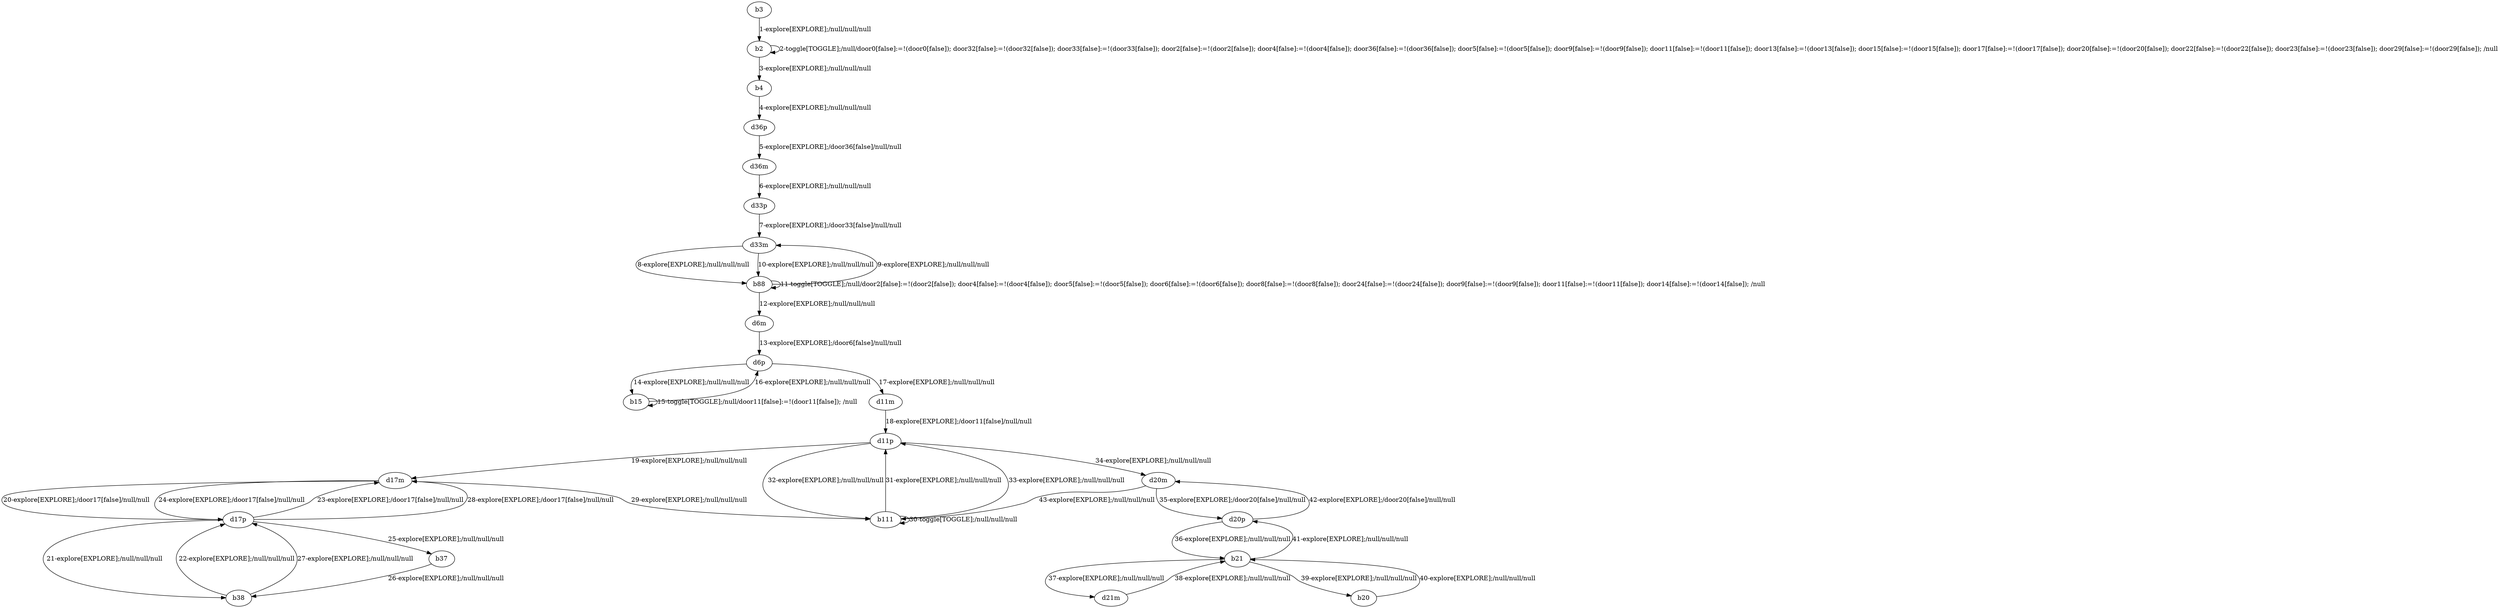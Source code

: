 # Total number of goals covered by this test: 12
# b20 --> b21
# b21 --> b20
# b21 --> d20p
# b38 --> d17p
# d20p --> b21
# d11p --> b111
# d17m --> d17p
# d17p --> b38
# d17p --> b37
# b37 --> b38
# d20p --> d20m
# d17p --> d17m

digraph g {
"b3" -> "b2" [label = "1-explore[EXPLORE];/null/null/null"];
"b2" -> "b2" [label = "2-toggle[TOGGLE];/null/door0[false]:=!(door0[false]); door32[false]:=!(door32[false]); door33[false]:=!(door33[false]); door2[false]:=!(door2[false]); door4[false]:=!(door4[false]); door36[false]:=!(door36[false]); door5[false]:=!(door5[false]); door9[false]:=!(door9[false]); door11[false]:=!(door11[false]); door13[false]:=!(door13[false]); door15[false]:=!(door15[false]); door17[false]:=!(door17[false]); door20[false]:=!(door20[false]); door22[false]:=!(door22[false]); door23[false]:=!(door23[false]); door29[false]:=!(door29[false]); /null"];
"b2" -> "b4" [label = "3-explore[EXPLORE];/null/null/null"];
"b4" -> "d36p" [label = "4-explore[EXPLORE];/null/null/null"];
"d36p" -> "d36m" [label = "5-explore[EXPLORE];/door36[false]/null/null"];
"d36m" -> "d33p" [label = "6-explore[EXPLORE];/null/null/null"];
"d33p" -> "d33m" [label = "7-explore[EXPLORE];/door33[false]/null/null"];
"d33m" -> "b88" [label = "8-explore[EXPLORE];/null/null/null"];
"b88" -> "d33m" [label = "9-explore[EXPLORE];/null/null/null"];
"d33m" -> "b88" [label = "10-explore[EXPLORE];/null/null/null"];
"b88" -> "b88" [label = "11-toggle[TOGGLE];/null/door2[false]:=!(door2[false]); door4[false]:=!(door4[false]); door5[false]:=!(door5[false]); door6[false]:=!(door6[false]); door8[false]:=!(door8[false]); door24[false]:=!(door24[false]); door9[false]:=!(door9[false]); door11[false]:=!(door11[false]); door14[false]:=!(door14[false]); /null"];
"b88" -> "d6m" [label = "12-explore[EXPLORE];/null/null/null"];
"d6m" -> "d6p" [label = "13-explore[EXPLORE];/door6[false]/null/null"];
"d6p" -> "b15" [label = "14-explore[EXPLORE];/null/null/null"];
"b15" -> "b15" [label = "15-toggle[TOGGLE];/null/door11[false]:=!(door11[false]); /null"];
"b15" -> "d6p" [label = "16-explore[EXPLORE];/null/null/null"];
"d6p" -> "d11m" [label = "17-explore[EXPLORE];/null/null/null"];
"d11m" -> "d11p" [label = "18-explore[EXPLORE];/door11[false]/null/null"];
"d11p" -> "d17m" [label = "19-explore[EXPLORE];/null/null/null"];
"d17m" -> "d17p" [label = "20-explore[EXPLORE];/door17[false]/null/null"];
"d17p" -> "b38" [label = "21-explore[EXPLORE];/null/null/null"];
"b38" -> "d17p" [label = "22-explore[EXPLORE];/null/null/null"];
"d17p" -> "d17m" [label = "23-explore[EXPLORE];/door17[false]/null/null"];
"d17m" -> "d17p" [label = "24-explore[EXPLORE];/door17[false]/null/null"];
"d17p" -> "b37" [label = "25-explore[EXPLORE];/null/null/null"];
"b37" -> "b38" [label = "26-explore[EXPLORE];/null/null/null"];
"b38" -> "d17p" [label = "27-explore[EXPLORE];/null/null/null"];
"d17p" -> "d17m" [label = "28-explore[EXPLORE];/door17[false]/null/null"];
"d17m" -> "b111" [label = "29-explore[EXPLORE];/null/null/null"];
"b111" -> "b111" [label = "30-toggle[TOGGLE];/null/null/null"];
"b111" -> "d11p" [label = "31-explore[EXPLORE];/null/null/null"];
"d11p" -> "b111" [label = "32-explore[EXPLORE];/null/null/null"];
"b111" -> "d11p" [label = "33-explore[EXPLORE];/null/null/null"];
"d11p" -> "d20m" [label = "34-explore[EXPLORE];/null/null/null"];
"d20m" -> "d20p" [label = "35-explore[EXPLORE];/door20[false]/null/null"];
"d20p" -> "b21" [label = "36-explore[EXPLORE];/null/null/null"];
"b21" -> "d21m" [label = "37-explore[EXPLORE];/null/null/null"];
"d21m" -> "b21" [label = "38-explore[EXPLORE];/null/null/null"];
"b21" -> "b20" [label = "39-explore[EXPLORE];/null/null/null"];
"b20" -> "b21" [label = "40-explore[EXPLORE];/null/null/null"];
"b21" -> "d20p" [label = "41-explore[EXPLORE];/null/null/null"];
"d20p" -> "d20m" [label = "42-explore[EXPLORE];/door20[false]/null/null"];
"d20m" -> "b111" [label = "43-explore[EXPLORE];/null/null/null"];
}